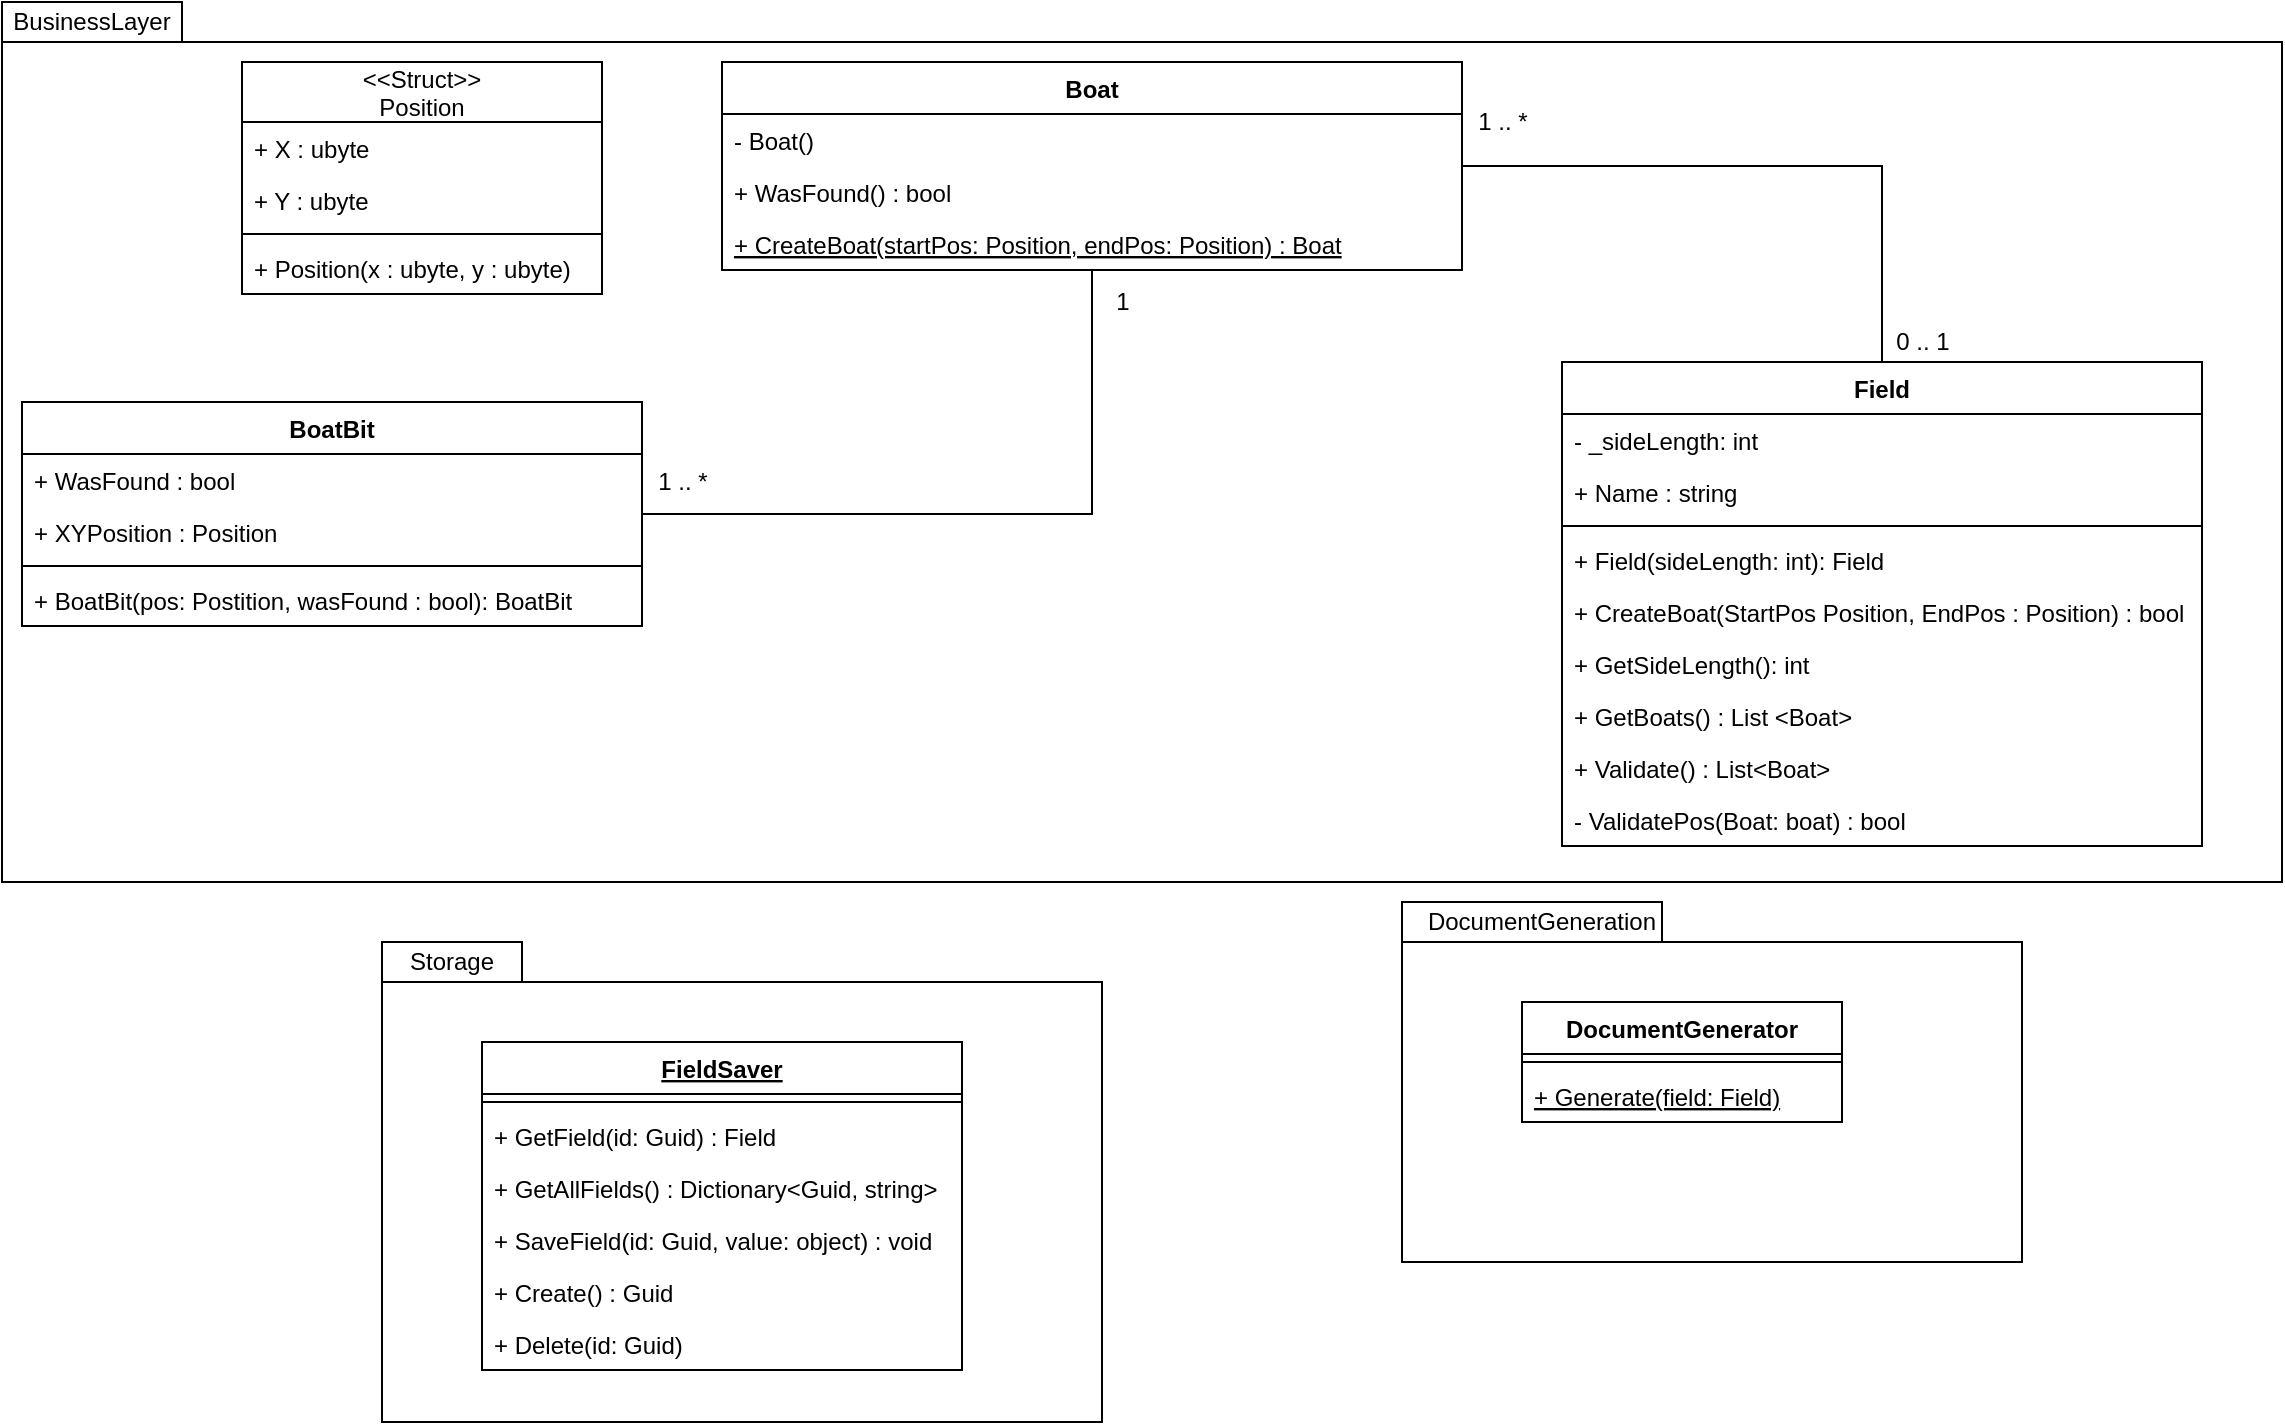 <mxfile version="14.0.2" type="device"><diagram id="C5RBs43oDa-KdzZeNtuy" name="Page-1"><mxGraphModel dx="2249" dy="832" grid="1" gridSize="10" guides="1" tooltips="1" connect="1" arrows="1" fold="1" page="1" pageScale="1" pageWidth="827" pageHeight="1169" math="0" shadow="0"><root><mxCell id="WIyWlLk6GJQsqaUBKTNV-0"/><mxCell id="WIyWlLk6GJQsqaUBKTNV-1" parent="WIyWlLk6GJQsqaUBKTNV-0"/><mxCell id="5oSBYzT__eBPGx8yC7lm-4" value="" style="shape=folder;fontStyle=1;spacingTop=10;tabWidth=130;tabHeight=20;tabPosition=left;html=1;" vertex="1" parent="WIyWlLk6GJQsqaUBKTNV-1"><mxGeometry x="570" y="450" width="310" height="180" as="geometry"/></mxCell><mxCell id="5oSBYzT__eBPGx8yC7lm-2" value="" style="shape=folder;fontStyle=1;spacingTop=10;tabWidth=70;tabHeight=20;tabPosition=left;html=1;" vertex="1" parent="WIyWlLk6GJQsqaUBKTNV-1"><mxGeometry x="60" y="470" width="360" height="240" as="geometry"/></mxCell><mxCell id="5oSBYzT__eBPGx8yC7lm-0" value="" style="shape=folder;fontStyle=1;spacingTop=10;tabWidth=90;tabHeight=20;tabPosition=left;html=1;" vertex="1" parent="WIyWlLk6GJQsqaUBKTNV-1"><mxGeometry x="-130" width="1140" height="440" as="geometry"/></mxCell><mxCell id="ZBFYItSbDNf9My0bKeQX-21" value="BoatBit" style="swimlane;fontStyle=1;align=center;verticalAlign=top;childLayout=stackLayout;horizontal=1;startSize=26;horizontalStack=0;resizeParent=1;resizeParentMax=0;resizeLast=0;collapsible=1;marginBottom=0;" parent="WIyWlLk6GJQsqaUBKTNV-1" vertex="1"><mxGeometry x="-120" y="200" width="310" height="112" as="geometry"/></mxCell><mxCell id="ZBFYItSbDNf9My0bKeQX-22" value="+ WasFound : bool" style="text;strokeColor=none;fillColor=none;align=left;verticalAlign=top;spacingLeft=4;spacingRight=4;overflow=hidden;rotatable=0;points=[[0,0.5],[1,0.5]];portConstraint=eastwest;" parent="ZBFYItSbDNf9My0bKeQX-21" vertex="1"><mxGeometry y="26" width="310" height="26" as="geometry"/></mxCell><mxCell id="ZBFYItSbDNf9My0bKeQX-10" value="+ XYPosition : Position" style="text;strokeColor=none;fillColor=none;align=left;verticalAlign=top;spacingLeft=4;spacingRight=4;overflow=hidden;rotatable=0;points=[[0,0.5],[1,0.5]];portConstraint=eastwest;" parent="ZBFYItSbDNf9My0bKeQX-21" vertex="1"><mxGeometry y="52" width="310" height="26" as="geometry"/></mxCell><mxCell id="ZBFYItSbDNf9My0bKeQX-23" value="" style="line;strokeWidth=1;fillColor=none;align=left;verticalAlign=middle;spacingTop=-1;spacingLeft=3;spacingRight=3;rotatable=0;labelPosition=right;points=[];portConstraint=eastwest;" parent="ZBFYItSbDNf9My0bKeQX-21" vertex="1"><mxGeometry y="78" width="310" height="8" as="geometry"/></mxCell><mxCell id="ZBFYItSbDNf9My0bKeQX-24" value="+ BoatBit(pos: Postition, wasFound : bool): BoatBit" style="text;strokeColor=none;fillColor=none;align=left;verticalAlign=top;spacingLeft=4;spacingRight=4;overflow=hidden;rotatable=0;points=[[0,0.5],[1,0.5]];portConstraint=eastwest;" parent="ZBFYItSbDNf9My0bKeQX-21" vertex="1"><mxGeometry y="86" width="310" height="26" as="geometry"/></mxCell><mxCell id="ZBFYItSbDNf9My0bKeQX-6" value="Boat" style="swimlane;fontStyle=1;align=center;verticalAlign=top;childLayout=stackLayout;horizontal=1;startSize=26;horizontalStack=0;resizeParent=1;resizeParentMax=0;resizeLast=0;collapsible=1;marginBottom=0;" parent="WIyWlLk6GJQsqaUBKTNV-1" vertex="1"><mxGeometry x="230" y="30" width="370" height="104" as="geometry"/></mxCell><mxCell id="ZBFYItSbDNf9My0bKeQX-9" value="- Boat()" style="text;strokeColor=none;fillColor=none;align=left;verticalAlign=top;spacingLeft=4;spacingRight=4;overflow=hidden;rotatable=0;points=[[0,0.5],[1,0.5]];portConstraint=eastwest;" parent="ZBFYItSbDNf9My0bKeQX-6" vertex="1"><mxGeometry y="26" width="370" height="26" as="geometry"/></mxCell><mxCell id="-gnhvNahzP3Wz44caSkF-14" value="+ WasFound() : bool" style="text;strokeColor=none;fillColor=none;align=left;verticalAlign=top;spacingLeft=4;spacingRight=4;overflow=hidden;rotatable=0;points=[[0,0.5],[1,0.5]];portConstraint=eastwest;" parent="ZBFYItSbDNf9My0bKeQX-6" vertex="1"><mxGeometry y="52" width="370" height="26" as="geometry"/></mxCell><mxCell id="KkcRo-WHL0uTq82-lm2x-2" value="+ CreateBoat(startPos: Position, endPos: Position) : Boat" style="text;strokeColor=none;fillColor=none;align=left;verticalAlign=top;spacingLeft=4;spacingRight=4;overflow=hidden;rotatable=0;points=[[0,0.5],[1,0.5]];portConstraint=eastwest;fontStyle=4" parent="ZBFYItSbDNf9My0bKeQX-6" vertex="1"><mxGeometry y="78" width="370" height="26" as="geometry"/></mxCell><mxCell id="-gnhvNahzP3Wz44caSkF-17" style="edgeStyle=orthogonalEdgeStyle;rounded=0;orthogonalLoop=1;jettySize=auto;html=1;endArrow=none;endFill=0;" parent="WIyWlLk6GJQsqaUBKTNV-1" source="ZBFYItSbDNf9My0bKeQX-21" target="ZBFYItSbDNf9My0bKeQX-6" edge="1"><mxGeometry relative="1" as="geometry"/></mxCell><mxCell id="-gnhvNahzP3Wz44caSkF-18" style="edgeStyle=orthogonalEdgeStyle;rounded=0;orthogonalLoop=1;jettySize=auto;html=1;endArrow=none;endFill=0;" parent="WIyWlLk6GJQsqaUBKTNV-1" source="ZBFYItSbDNf9My0bKeQX-6" target="ZBFYItSbDNf9My0bKeQX-0" edge="1"><mxGeometry relative="1" as="geometry"/></mxCell><mxCell id="ZBFYItSbDNf9My0bKeQX-0" value="Field" style="swimlane;fontStyle=1;align=center;verticalAlign=top;childLayout=stackLayout;horizontal=1;startSize=26;horizontalStack=0;resizeParent=1;resizeParentMax=0;resizeLast=0;collapsible=1;marginBottom=0;" parent="WIyWlLk6GJQsqaUBKTNV-1" vertex="1"><mxGeometry x="650" y="180" width="320" height="242" as="geometry"/></mxCell><mxCell id="ZBFYItSbDNf9My0bKeQX-1" value="- _sideLength: int" style="text;strokeColor=none;fillColor=none;align=left;verticalAlign=top;spacingLeft=4;spacingRight=4;overflow=hidden;rotatable=0;points=[[0,0.5],[1,0.5]];portConstraint=eastwest;" parent="ZBFYItSbDNf9My0bKeQX-0" vertex="1"><mxGeometry y="26" width="320" height="26" as="geometry"/></mxCell><mxCell id="aE4O856v5eKjfd5qe6OJ-12" value="+ Name : string" style="text;strokeColor=none;fillColor=none;align=left;verticalAlign=top;spacingLeft=4;spacingRight=4;overflow=hidden;rotatable=0;points=[[0,0.5],[1,0.5]];portConstraint=eastwest;" parent="ZBFYItSbDNf9My0bKeQX-0" vertex="1"><mxGeometry y="52" width="320" height="26" as="geometry"/></mxCell><mxCell id="ZBFYItSbDNf9My0bKeQX-2" value="" style="line;strokeWidth=1;fillColor=none;align=left;verticalAlign=middle;spacingTop=-1;spacingLeft=3;spacingRight=3;rotatable=0;labelPosition=right;points=[];portConstraint=eastwest;" parent="ZBFYItSbDNf9My0bKeQX-0" vertex="1"><mxGeometry y="78" width="320" height="8" as="geometry"/></mxCell><mxCell id="Ef9---509PXRLXcRiVH5-6" value="+ Field(sideLength: int): Field" style="text;strokeColor=none;fillColor=none;align=left;verticalAlign=top;spacingLeft=4;spacingRight=4;overflow=hidden;rotatable=0;points=[[0,0.5],[1,0.5]];portConstraint=eastwest;" parent="ZBFYItSbDNf9My0bKeQX-0" vertex="1"><mxGeometry y="86" width="320" height="26" as="geometry"/></mxCell><mxCell id="ZBFYItSbDNf9My0bKeQX-19" value="+ CreateBoat(StartPos Position, EndPos : Position) : bool" style="text;strokeColor=none;fillColor=none;align=left;verticalAlign=top;spacingLeft=4;spacingRight=4;overflow=hidden;rotatable=0;points=[[0,0.5],[1,0.5]];portConstraint=eastwest;" parent="ZBFYItSbDNf9My0bKeQX-0" vertex="1"><mxGeometry y="112" width="320" height="26" as="geometry"/></mxCell><mxCell id="Ef9---509PXRLXcRiVH5-5" value="+ GetSideLength(): int" style="text;strokeColor=none;fillColor=none;align=left;verticalAlign=top;spacingLeft=4;spacingRight=4;overflow=hidden;rotatable=0;points=[[0,0.5],[1,0.5]];portConstraint=eastwest;" parent="ZBFYItSbDNf9My0bKeQX-0" vertex="1"><mxGeometry y="138" width="320" height="26" as="geometry"/></mxCell><mxCell id="Ef9---509PXRLXcRiVH5-4" value="+ GetBoats() : List &lt;Boat&gt;" style="text;strokeColor=none;fillColor=none;align=left;verticalAlign=top;spacingLeft=4;spacingRight=4;overflow=hidden;rotatable=0;points=[[0,0.5],[1,0.5]];portConstraint=eastwest;" parent="ZBFYItSbDNf9My0bKeQX-0" vertex="1"><mxGeometry y="164" width="320" height="26" as="geometry"/></mxCell><mxCell id="-gnhvNahzP3Wz44caSkF-2" value="+ Validate() : List&lt;Boat&gt;" style="text;strokeColor=none;fillColor=none;align=left;verticalAlign=top;spacingLeft=4;spacingRight=4;overflow=hidden;rotatable=0;points=[[0,0.5],[1,0.5]];portConstraint=eastwest;" parent="ZBFYItSbDNf9My0bKeQX-0" vertex="1"><mxGeometry y="190" width="320" height="26" as="geometry"/></mxCell><mxCell id="-gnhvNahzP3Wz44caSkF-9" value="- ValidatePos(Boat: boat) : bool" style="text;strokeColor=none;fillColor=none;align=left;verticalAlign=top;spacingLeft=4;spacingRight=4;overflow=hidden;rotatable=0;points=[[0,0.5],[1,0.5]];portConstraint=eastwest;" parent="ZBFYItSbDNf9My0bKeQX-0" vertex="1"><mxGeometry y="216" width="320" height="26" as="geometry"/></mxCell><mxCell id="Ef9---509PXRLXcRiVH5-0" value="1 .. *" style="text;html=1;align=center;verticalAlign=middle;resizable=0;points=[];autosize=1;" parent="WIyWlLk6GJQsqaUBKTNV-1" vertex="1"><mxGeometry x="600" y="50" width="40" height="20" as="geometry"/></mxCell><mxCell id="Ef9---509PXRLXcRiVH5-1" value="0 .. 1" style="text;html=1;align=center;verticalAlign=middle;resizable=0;points=[];autosize=1;" parent="WIyWlLk6GJQsqaUBKTNV-1" vertex="1"><mxGeometry x="810" y="160" width="40" height="20" as="geometry"/></mxCell><mxCell id="Ef9---509PXRLXcRiVH5-2" value="1 .. *" style="text;html=1;align=center;verticalAlign=middle;resizable=0;points=[];autosize=1;" parent="WIyWlLk6GJQsqaUBKTNV-1" vertex="1"><mxGeometry x="190" y="230" width="40" height="20" as="geometry"/></mxCell><mxCell id="Ef9---509PXRLXcRiVH5-3" value="1" style="text;html=1;align=center;verticalAlign=middle;resizable=0;points=[];autosize=1;" parent="WIyWlLk6GJQsqaUBKTNV-1" vertex="1"><mxGeometry x="420" y="140" width="20" height="20" as="geometry"/></mxCell><mxCell id="aE4O856v5eKjfd5qe6OJ-1" value="DocumentGenerator" style="swimlane;fontStyle=1;align=center;verticalAlign=top;childLayout=stackLayout;horizontal=1;startSize=26;horizontalStack=0;resizeParent=1;resizeParentMax=0;resizeLast=0;collapsible=1;marginBottom=0;" parent="WIyWlLk6GJQsqaUBKTNV-1" vertex="1"><mxGeometry x="630" y="500" width="160" height="60" as="geometry"/></mxCell><mxCell id="aE4O856v5eKjfd5qe6OJ-3" value="" style="line;strokeWidth=1;fillColor=none;align=left;verticalAlign=middle;spacingTop=-1;spacingLeft=3;spacingRight=3;rotatable=0;labelPosition=right;points=[];portConstraint=eastwest;" parent="aE4O856v5eKjfd5qe6OJ-1" vertex="1"><mxGeometry y="26" width="160" height="8" as="geometry"/></mxCell><mxCell id="aE4O856v5eKjfd5qe6OJ-4" value="+ Generate(field: Field)" style="text;strokeColor=none;fillColor=none;align=left;verticalAlign=top;spacingLeft=4;spacingRight=4;overflow=hidden;rotatable=0;points=[[0,0.5],[1,0.5]];portConstraint=eastwest;fontStyle=4" parent="aE4O856v5eKjfd5qe6OJ-1" vertex="1"><mxGeometry y="34" width="160" height="26" as="geometry"/></mxCell><mxCell id="aE4O856v5eKjfd5qe6OJ-5" value="FieldSaver" style="swimlane;fontStyle=5;align=center;verticalAlign=top;childLayout=stackLayout;horizontal=1;startSize=26;horizontalStack=0;resizeParent=1;resizeParentMax=0;resizeLast=0;collapsible=1;marginBottom=0;" parent="WIyWlLk6GJQsqaUBKTNV-1" vertex="1"><mxGeometry x="110" y="520" width="240" height="164" as="geometry"/></mxCell><mxCell id="aE4O856v5eKjfd5qe6OJ-7" value="" style="line;strokeWidth=1;fillColor=none;align=left;verticalAlign=middle;spacingTop=-1;spacingLeft=3;spacingRight=3;rotatable=0;labelPosition=right;points=[];portConstraint=eastwest;" parent="aE4O856v5eKjfd5qe6OJ-5" vertex="1"><mxGeometry y="26" width="240" height="8" as="geometry"/></mxCell><mxCell id="aE4O856v5eKjfd5qe6OJ-8" value="+ GetField(id: Guid) : Field" style="text;strokeColor=none;fillColor=none;align=left;verticalAlign=top;spacingLeft=4;spacingRight=4;overflow=hidden;rotatable=0;points=[[0,0.5],[1,0.5]];portConstraint=eastwest;" parent="aE4O856v5eKjfd5qe6OJ-5" vertex="1"><mxGeometry y="34" width="240" height="26" as="geometry"/></mxCell><mxCell id="aE4O856v5eKjfd5qe6OJ-13" value="+ GetAllFields() : Dictionary&lt;Guid, string&gt;" style="text;strokeColor=none;fillColor=none;align=left;verticalAlign=top;spacingLeft=4;spacingRight=4;overflow=hidden;rotatable=0;points=[[0,0.5],[1,0.5]];portConstraint=eastwest;" parent="aE4O856v5eKjfd5qe6OJ-5" vertex="1"><mxGeometry y="60" width="240" height="26" as="geometry"/></mxCell><mxCell id="aE4O856v5eKjfd5qe6OJ-9" value="+ SaveField(id: Guid, value: object) : void" style="text;strokeColor=none;fillColor=none;align=left;verticalAlign=top;spacingLeft=4;spacingRight=4;overflow=hidden;rotatable=0;points=[[0,0.5],[1,0.5]];portConstraint=eastwest;" parent="aE4O856v5eKjfd5qe6OJ-5" vertex="1"><mxGeometry y="86" width="240" height="26" as="geometry"/></mxCell><mxCell id="aE4O856v5eKjfd5qe6OJ-10" value="+ Create() : Guid" style="text;strokeColor=none;fillColor=none;align=left;verticalAlign=top;spacingLeft=4;spacingRight=4;overflow=hidden;rotatable=0;points=[[0,0.5],[1,0.5]];portConstraint=eastwest;" parent="aE4O856v5eKjfd5qe6OJ-5" vertex="1"><mxGeometry y="112" width="240" height="26" as="geometry"/></mxCell><mxCell id="aE4O856v5eKjfd5qe6OJ-11" value="+ Delete(id: Guid)" style="text;strokeColor=none;fillColor=none;align=left;verticalAlign=top;spacingLeft=4;spacingRight=4;overflow=hidden;rotatable=0;points=[[0,0.5],[1,0.5]];portConstraint=eastwest;" parent="aE4O856v5eKjfd5qe6OJ-5" vertex="1"><mxGeometry y="138" width="240" height="26" as="geometry"/></mxCell><mxCell id="-gnhvNahzP3Wz44caSkF-4" value="&lt;&lt;Struct&gt;&gt;&#10;Position" style="swimlane;fontStyle=0;childLayout=stackLayout;horizontal=1;startSize=30;fillColor=none;horizontalStack=0;resizeParent=1;resizeParentMax=0;resizeLast=0;collapsible=1;marginBottom=0;" parent="WIyWlLk6GJQsqaUBKTNV-1" vertex="1"><mxGeometry x="-10" y="30" width="180" height="116" as="geometry"/></mxCell><mxCell id="-gnhvNahzP3Wz44caSkF-5" value="+ X : ubyte" style="text;strokeColor=none;fillColor=none;align=left;verticalAlign=top;spacingLeft=4;spacingRight=4;overflow=hidden;rotatable=0;points=[[0,0.5],[1,0.5]];portConstraint=eastwest;" parent="-gnhvNahzP3Wz44caSkF-4" vertex="1"><mxGeometry y="30" width="180" height="26" as="geometry"/></mxCell><mxCell id="-gnhvNahzP3Wz44caSkF-8" value="+ Y : ubyte" style="text;strokeColor=none;fillColor=none;align=left;verticalAlign=top;spacingLeft=4;spacingRight=4;overflow=hidden;rotatable=0;points=[[0,0.5],[1,0.5]];portConstraint=eastwest;" parent="-gnhvNahzP3Wz44caSkF-4" vertex="1"><mxGeometry y="56" width="180" height="26" as="geometry"/></mxCell><mxCell id="KkcRo-WHL0uTq82-lm2x-1" value="" style="line;strokeWidth=1;fillColor=none;align=left;verticalAlign=middle;spacingTop=-1;spacingLeft=3;spacingRight=3;rotatable=0;labelPosition=right;points=[];portConstraint=eastwest;" parent="-gnhvNahzP3Wz44caSkF-4" vertex="1"><mxGeometry y="82" width="180" height="8" as="geometry"/></mxCell><mxCell id="KkcRo-WHL0uTq82-lm2x-0" value="+ Position(x : ubyte, y : ubyte)" style="text;strokeColor=none;fillColor=none;align=left;verticalAlign=top;spacingLeft=4;spacingRight=4;overflow=hidden;rotatable=0;points=[[0,0.5],[1,0.5]];portConstraint=eastwest;" parent="-gnhvNahzP3Wz44caSkF-4" vertex="1"><mxGeometry y="90" width="180" height="26" as="geometry"/></mxCell><mxCell id="5oSBYzT__eBPGx8yC7lm-1" value="BusinessLayer" style="text;html=1;strokeColor=none;fillColor=none;align=center;verticalAlign=middle;whiteSpace=wrap;rounded=0;" vertex="1" parent="WIyWlLk6GJQsqaUBKTNV-1"><mxGeometry x="-130" width="90" height="20" as="geometry"/></mxCell><mxCell id="5oSBYzT__eBPGx8yC7lm-3" value="Storage" style="text;html=1;strokeColor=none;fillColor=none;align=center;verticalAlign=middle;whiteSpace=wrap;rounded=0;" vertex="1" parent="WIyWlLk6GJQsqaUBKTNV-1"><mxGeometry x="60" y="470" width="70" height="20" as="geometry"/></mxCell><mxCell id="5oSBYzT__eBPGx8yC7lm-5" value="DocumentGeneration" style="text;html=1;strokeColor=none;fillColor=none;align=center;verticalAlign=middle;whiteSpace=wrap;rounded=0;" vertex="1" parent="WIyWlLk6GJQsqaUBKTNV-1"><mxGeometry x="580" y="450" width="120" height="20" as="geometry"/></mxCell></root></mxGraphModel></diagram></mxfile>